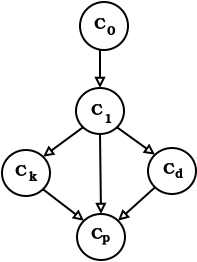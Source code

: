 <?xml version="1.0" encoding="UTF-8"?>
<dia:diagram xmlns:dia="http://www.lysator.liu.se/~alla/dia/"><dia:layer name="Background" visible="true"><dia:object type="Standard - Line" version="0" id="O0"><dia:attribute name="obj_pos"><dia:point val="9.65,7"/></dia:attribute><dia:attribute name="obj_bb"><dia:rectangle val="9.25,6.95;10.05,9"/></dia:attribute><dia:attribute name="conn_endpoints"><dia:point val="9.65,7"/><dia:point val="9.65,8.95"/></dia:attribute><dia:attribute name="numcp"><dia:int val="1"/></dia:attribute><dia:attribute name="line_width"><dia:real val="0.1"/></dia:attribute><dia:attribute name="end_arrow"><dia:enum val="12"/></dia:attribute><dia:attribute name="end_arrow_length"><dia:real val="0.4"/></dia:attribute><dia:attribute name="end_arrow_width"><dia:real val="0.4"/></dia:attribute><dia:connections><dia:connection handle="1" to="O1" connection="1"/></dia:connections></dia:object><dia:group><dia:object type="Standard - Ellipse" version="0" id="O1"><dia:attribute name="obj_pos"><dia:point val="8.45,8.95"/></dia:attribute><dia:attribute name="obj_bb"><dia:rectangle val="8.4,8.9;10.9,11.3"/></dia:attribute><dia:attribute name="elem_corner"><dia:point val="8.45,8.95"/></dia:attribute><dia:attribute name="elem_width"><dia:real val="2.4"/></dia:attribute><dia:attribute name="elem_height"><dia:real val="2.3"/></dia:attribute></dia:object><dia:group><dia:object type="Standard - Text" version="0" id="O2"><dia:attribute name="obj_pos"><dia:point val="9.5,10.3"/></dia:attribute><dia:attribute name="obj_bb"><dia:rectangle val="9.143,9.5;9.857,10.5"/></dia:attribute><dia:attribute name="text"><dia:composite type="text"><dia:attribute name="string"><dia:string>#C#</dia:string></dia:attribute><dia:attribute name="font"><dia:font name="Bookman-Demi"/></dia:attribute><dia:attribute name="height"><dia:real val="1"/></dia:attribute><dia:attribute name="pos"><dia:point val="9.5,10.3"/></dia:attribute><dia:attribute name="color"><dia:color val="#000000"/></dia:attribute><dia:attribute name="alignment"><dia:enum val="1"/></dia:attribute></dia:composite></dia:attribute></dia:object><dia:object type="Standard - Text" version="0" id="O3"><dia:attribute name="obj_pos"><dia:point val="10.05,10.7"/></dia:attribute><dia:attribute name="obj_bb"><dia:rectangle val="9.83,10.06;10.27,10.86"/></dia:attribute><dia:attribute name="text"><dia:composite type="text"><dia:attribute name="string"><dia:string>#1#</dia:string></dia:attribute><dia:attribute name="font"><dia:font name="Bookman-Demi"/></dia:attribute><dia:attribute name="height"><dia:real val="0.8"/></dia:attribute><dia:attribute name="pos"><dia:point val="10.05,10.7"/></dia:attribute><dia:attribute name="color"><dia:color val="#000000"/></dia:attribute><dia:attribute name="alignment"><dia:enum val="1"/></dia:attribute></dia:composite></dia:attribute></dia:object></dia:group></dia:group><dia:group><dia:object type="Standard - Ellipse" version="0" id="O4"><dia:attribute name="obj_pos"><dia:point val="8.65,4.65"/></dia:attribute><dia:attribute name="obj_bb"><dia:rectangle val="8.6,4.6;11.1,7.1"/></dia:attribute><dia:attribute name="elem_corner"><dia:point val="8.65,4.65"/></dia:attribute><dia:attribute name="elem_width"><dia:real val="2.4"/></dia:attribute><dia:attribute name="elem_height"><dia:real val="2.4"/></dia:attribute></dia:object><dia:group><dia:object type="Standard - Text" version="0" id="O5"><dia:attribute name="obj_pos"><dia:point val="9.65,6"/></dia:attribute><dia:attribute name="obj_bb"><dia:rectangle val="9.293,5.2;10.008,6.2"/></dia:attribute><dia:attribute name="text"><dia:composite type="text"><dia:attribute name="string"><dia:string>#C#</dia:string></dia:attribute><dia:attribute name="font"><dia:font name="Bookman-Demi"/></dia:attribute><dia:attribute name="height"><dia:real val="1"/></dia:attribute><dia:attribute name="pos"><dia:point val="9.65,6"/></dia:attribute><dia:attribute name="color"><dia:color val="#000000"/></dia:attribute><dia:attribute name="alignment"><dia:enum val="1"/></dia:attribute></dia:composite></dia:attribute></dia:object><dia:object type="Standard - Text" version="0" id="O6"><dia:attribute name="obj_pos"><dia:point val="10.2,6.3"/></dia:attribute><dia:attribute name="obj_bb"><dia:rectangle val="9.98,5.66;10.42,7.26"/></dia:attribute><dia:attribute name="text"><dia:composite type="text"><dia:attribute name="string"><dia:string>#0
#</dia:string></dia:attribute><dia:attribute name="font"><dia:font name="Bookman-Demi"/></dia:attribute><dia:attribute name="height"><dia:real val="0.8"/></dia:attribute><dia:attribute name="pos"><dia:point val="10.2,6.3"/></dia:attribute><dia:attribute name="color"><dia:color val="#000000"/></dia:attribute><dia:attribute name="alignment"><dia:enum val="1"/></dia:attribute></dia:composite></dia:attribute></dia:object></dia:group></dia:group><dia:group><dia:object type="Standard - Ellipse" version="0" id="O7"><dia:attribute name="obj_pos"><dia:point val="4.75,12.05"/></dia:attribute><dia:attribute name="obj_bb"><dia:rectangle val="4.7,12;7.2,14.4"/></dia:attribute><dia:attribute name="elem_corner"><dia:point val="4.75,12.05"/></dia:attribute><dia:attribute name="elem_width"><dia:real val="2.4"/></dia:attribute><dia:attribute name="elem_height"><dia:real val="2.3"/></dia:attribute></dia:object><dia:group><dia:object type="Standard - Text" version="0" id="O8"><dia:attribute name="obj_pos"><dia:point val="5.7,13.35"/></dia:attribute><dia:attribute name="obj_bb"><dia:rectangle val="5.343,12.55;6.058,13.55"/></dia:attribute><dia:attribute name="text"><dia:composite type="text"><dia:attribute name="string"><dia:string>#C#</dia:string></dia:attribute><dia:attribute name="font"><dia:font name="Bookman-Demi"/></dia:attribute><dia:attribute name="height"><dia:real val="1"/></dia:attribute><dia:attribute name="pos"><dia:point val="5.7,13.35"/></dia:attribute><dia:attribute name="color"><dia:color val="#000000"/></dia:attribute><dia:attribute name="alignment"><dia:enum val="1"/></dia:attribute></dia:composite></dia:attribute></dia:object><dia:object type="Standard - Text" version="0" id="O9"><dia:attribute name="obj_pos"><dia:point val="6.3,13.6"/></dia:attribute><dia:attribute name="obj_bb"><dia:rectangle val="6.098,12.96;6.502,13.76"/></dia:attribute><dia:attribute name="text"><dia:composite type="text"><dia:attribute name="string"><dia:string>#k#</dia:string></dia:attribute><dia:attribute name="font"><dia:font name="Bookman-Demi"/></dia:attribute><dia:attribute name="height"><dia:real val="0.8"/></dia:attribute><dia:attribute name="pos"><dia:point val="6.3,13.6"/></dia:attribute><dia:attribute name="color"><dia:color val="#000000"/></dia:attribute><dia:attribute name="alignment"><dia:enum val="1"/></dia:attribute></dia:composite></dia:attribute></dia:object></dia:group></dia:group><dia:group><dia:object type="Standard - Ellipse" version="0" id="O10"><dia:attribute name="obj_pos"><dia:point val="12.05,11.95"/></dia:attribute><dia:attribute name="obj_bb"><dia:rectangle val="12,11.9;14.5,14.3"/></dia:attribute><dia:attribute name="elem_corner"><dia:point val="12.05,11.95"/></dia:attribute><dia:attribute name="elem_width"><dia:real val="2.4"/></dia:attribute><dia:attribute name="elem_height"><dia:real val="2.3"/></dia:attribute></dia:object><dia:group><dia:object type="Standard - Text" version="0" id="O11"><dia:attribute name="obj_pos"><dia:point val="13.1,13.25"/></dia:attribute><dia:attribute name="obj_bb"><dia:rectangle val="12.742,12.45;13.457,13.45"/></dia:attribute><dia:attribute name="text"><dia:composite type="text"><dia:attribute name="string"><dia:string>#C#</dia:string></dia:attribute><dia:attribute name="font"><dia:font name="Bookman-Demi"/></dia:attribute><dia:attribute name="height"><dia:real val="1"/></dia:attribute><dia:attribute name="pos"><dia:point val="13.1,13.25"/></dia:attribute><dia:attribute name="color"><dia:color val="#000000"/></dia:attribute><dia:attribute name="alignment"><dia:enum val="1"/></dia:attribute></dia:composite></dia:attribute></dia:object><dia:object type="Standard - Text" version="0" id="O12"><dia:attribute name="obj_pos"><dia:point val="13.6,13.45"/></dia:attribute><dia:attribute name="obj_bb"><dia:rectangle val="13.38,12.81;13.82,13.61"/></dia:attribute><dia:attribute name="text"><dia:composite type="text"><dia:attribute name="string"><dia:string>#d#</dia:string></dia:attribute><dia:attribute name="font"><dia:font name="Bookman-Demi"/></dia:attribute><dia:attribute name="height"><dia:real val="0.8"/></dia:attribute><dia:attribute name="pos"><dia:point val="13.6,13.45"/></dia:attribute><dia:attribute name="color"><dia:color val="#000000"/></dia:attribute><dia:attribute name="alignment"><dia:enum val="1"/></dia:attribute></dia:composite></dia:attribute></dia:object></dia:group></dia:group><dia:group><dia:object type="Standard - Ellipse" version="0" id="O13"><dia:attribute name="obj_pos"><dia:point val="8.5,15.25"/></dia:attribute><dia:attribute name="obj_bb"><dia:rectangle val="8.45,15.2;10.95,17.6"/></dia:attribute><dia:attribute name="elem_corner"><dia:point val="8.5,15.25"/></dia:attribute><dia:attribute name="elem_width"><dia:real val="2.4"/></dia:attribute><dia:attribute name="elem_height"><dia:real val="2.3"/></dia:attribute></dia:object><dia:group><dia:object type="Standard - Text" version="0" id="O14"><dia:attribute name="obj_pos"><dia:point val="9.5,16.5"/></dia:attribute><dia:attribute name="obj_bb"><dia:rectangle val="9.143,15.7;9.857,16.7"/></dia:attribute><dia:attribute name="text"><dia:composite type="text"><dia:attribute name="string"><dia:string>#C#</dia:string></dia:attribute><dia:attribute name="font"><dia:font name="Bookman-Demi"/></dia:attribute><dia:attribute name="height"><dia:real val="1"/></dia:attribute><dia:attribute name="pos"><dia:point val="9.5,16.5"/></dia:attribute><dia:attribute name="color"><dia:color val="#000000"/></dia:attribute><dia:attribute name="alignment"><dia:enum val="1"/></dia:attribute></dia:composite></dia:attribute></dia:object><dia:object type="Standard - Text" version="0" id="O15"><dia:attribute name="obj_pos"><dia:point val="9.95,16.65"/></dia:attribute><dia:attribute name="obj_bb"><dia:rectangle val="9.73,16.01;10.17,17.61"/></dia:attribute><dia:attribute name="text"><dia:composite type="text"><dia:attribute name="string"><dia:string>#p
#</dia:string></dia:attribute><dia:attribute name="font"><dia:font name="Bookman-Demi"/></dia:attribute><dia:attribute name="height"><dia:real val="0.8"/></dia:attribute><dia:attribute name="pos"><dia:point val="9.95,16.65"/></dia:attribute><dia:attribute name="color"><dia:color val="#000000"/></dia:attribute><dia:attribute name="alignment"><dia:enum val="1"/></dia:attribute></dia:composite></dia:attribute></dia:object></dia:group></dia:group><dia:object type="Standard - Line" version="0" id="O16"><dia:attribute name="obj_pos"><dia:point val="8.801,10.913"/></dia:attribute><dia:attribute name="obj_bb"><dia:rectangle val="6.521,10.843;8.871,12.739"/></dia:attribute><dia:attribute name="conn_endpoints"><dia:point val="8.801,10.913"/><dia:point val="6.799,12.387"/></dia:attribute><dia:attribute name="numcp"><dia:int val="1"/></dia:attribute><dia:attribute name="line_width"><dia:real val="0.1"/></dia:attribute><dia:attribute name="end_arrow"><dia:enum val="12"/></dia:attribute><dia:attribute name="end_arrow_length"><dia:real val="0.4"/></dia:attribute><dia:attribute name="end_arrow_width"><dia:real val="0.4"/></dia:attribute><dia:connections><dia:connection handle="0" to="O1" connection="5"/><dia:connection handle="1" to="O7" connection="2"/></dia:connections></dia:object><dia:object type="Standard - Line" version="0" id="O17"><dia:attribute name="obj_pos"><dia:point val="10.498,10.913"/></dia:attribute><dia:attribute name="obj_bb"><dia:rectangle val="10.429,10.843;12.676,12.64"/></dia:attribute><dia:attribute name="conn_endpoints"><dia:point val="10.498,10.913"/><dia:point val="12.402,12.287"/></dia:attribute><dia:attribute name="numcp"><dia:int val="1"/></dia:attribute><dia:attribute name="line_width"><dia:real val="0.1"/></dia:attribute><dia:attribute name="end_arrow"><dia:enum val="12"/></dia:attribute><dia:attribute name="end_arrow_length"><dia:real val="0.4"/></dia:attribute><dia:attribute name="end_arrow_width"><dia:real val="0.4"/></dia:attribute><dia:connections><dia:connection handle="0" to="O1" connection="7"/><dia:connection handle="1" to="O10" connection="0"/></dia:connections></dia:object><dia:object type="Standard - Line" version="0" id="O18"><dia:attribute name="obj_pos"><dia:point val="6.799,14.013"/></dia:attribute><dia:attribute name="obj_bb"><dia:rectangle val="6.728,13.943;9.134,15.935"/></dia:attribute><dia:attribute name="conn_endpoints"><dia:point val="6.799,14.013"/><dia:point val="8.851,15.587"/></dia:attribute><dia:attribute name="numcp"><dia:int val="1"/></dia:attribute><dia:attribute name="line_width"><dia:real val="0.1"/></dia:attribute><dia:attribute name="end_arrow"><dia:enum val="12"/></dia:attribute><dia:attribute name="end_arrow_length"><dia:real val="0.4"/></dia:attribute><dia:attribute name="end_arrow_width"><dia:real val="0.4"/></dia:attribute><dia:connections><dia:connection handle="0" to="O7" connection="7"/><dia:connection handle="1" to="O13" connection="0"/></dia:connections></dia:object><dia:object type="Standard - Line" version="0" id="O19"><dia:attribute name="obj_pos"><dia:point val="12.402,13.913"/></dia:attribute><dia:attribute name="obj_bb"><dia:rectangle val="10.243,13.843;12.472,15.917"/></dia:attribute><dia:attribute name="conn_endpoints"><dia:point val="12.402,13.913"/><dia:point val="10.549,15.587"/></dia:attribute><dia:attribute name="numcp"><dia:int val="1"/></dia:attribute><dia:attribute name="line_width"><dia:real val="0.1"/></dia:attribute><dia:attribute name="end_arrow"><dia:enum val="12"/></dia:attribute><dia:attribute name="end_arrow_length"><dia:real val="0.4"/></dia:attribute><dia:attribute name="end_arrow_width"><dia:real val="0.4"/></dia:attribute><dia:connections><dia:connection handle="0" to="O10" connection="5"/><dia:connection handle="1" to="O13" connection="2"/></dia:connections></dia:object><dia:object type="Standard - Line" version="0" id="O20"><dia:attribute name="obj_pos"><dia:point val="9.65,11.25"/></dia:attribute><dia:attribute name="obj_bb"><dia:rectangle val="9.299,11.199;10.101,15.305"/></dia:attribute><dia:attribute name="conn_endpoints"><dia:point val="9.65,11.25"/><dia:point val="9.7,15.25"/></dia:attribute><dia:attribute name="numcp"><dia:int val="1"/></dia:attribute><dia:attribute name="line_width"><dia:real val="0.1"/></dia:attribute><dia:attribute name="end_arrow"><dia:enum val="12"/></dia:attribute><dia:attribute name="end_arrow_length"><dia:real val="0.4"/></dia:attribute><dia:attribute name="end_arrow_width"><dia:real val="0.4"/></dia:attribute><dia:connections><dia:connection handle="0" to="O1" connection="6"/><dia:connection handle="1" to="O13" connection="1"/></dia:connections></dia:object></dia:layer></dia:diagram>
